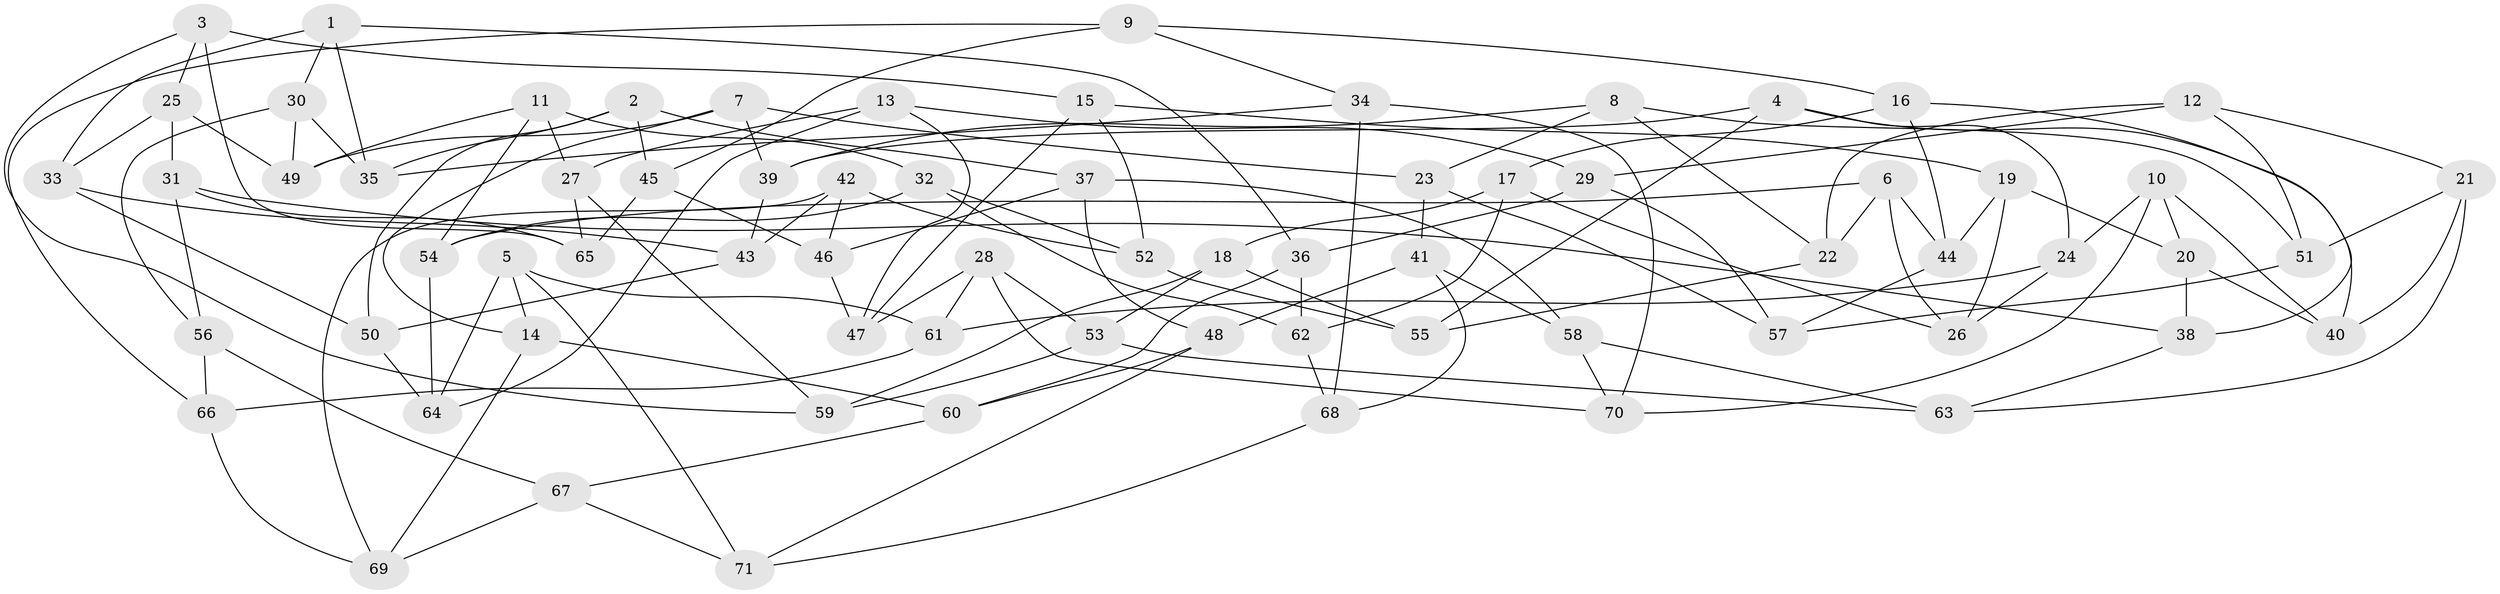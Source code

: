 // Generated by graph-tools (version 1.1) at 2025/50/03/09/25 03:50:45]
// undirected, 71 vertices, 142 edges
graph export_dot {
graph [start="1"]
  node [color=gray90,style=filled];
  1;
  2;
  3;
  4;
  5;
  6;
  7;
  8;
  9;
  10;
  11;
  12;
  13;
  14;
  15;
  16;
  17;
  18;
  19;
  20;
  21;
  22;
  23;
  24;
  25;
  26;
  27;
  28;
  29;
  30;
  31;
  32;
  33;
  34;
  35;
  36;
  37;
  38;
  39;
  40;
  41;
  42;
  43;
  44;
  45;
  46;
  47;
  48;
  49;
  50;
  51;
  52;
  53;
  54;
  55;
  56;
  57;
  58;
  59;
  60;
  61;
  62;
  63;
  64;
  65;
  66;
  67;
  68;
  69;
  70;
  71;
  1 -- 30;
  1 -- 35;
  1 -- 33;
  1 -- 36;
  2 -- 45;
  2 -- 37;
  2 -- 50;
  2 -- 35;
  3 -- 59;
  3 -- 15;
  3 -- 65;
  3 -- 25;
  4 -- 55;
  4 -- 24;
  4 -- 39;
  4 -- 40;
  5 -- 14;
  5 -- 64;
  5 -- 61;
  5 -- 71;
  6 -- 54;
  6 -- 22;
  6 -- 44;
  6 -- 26;
  7 -- 23;
  7 -- 39;
  7 -- 14;
  7 -- 49;
  8 -- 51;
  8 -- 22;
  8 -- 23;
  8 -- 39;
  9 -- 66;
  9 -- 45;
  9 -- 34;
  9 -- 16;
  10 -- 40;
  10 -- 24;
  10 -- 70;
  10 -- 20;
  11 -- 32;
  11 -- 54;
  11 -- 27;
  11 -- 49;
  12 -- 21;
  12 -- 51;
  12 -- 22;
  12 -- 29;
  13 -- 47;
  13 -- 27;
  13 -- 64;
  13 -- 29;
  14 -- 69;
  14 -- 60;
  15 -- 19;
  15 -- 47;
  15 -- 52;
  16 -- 38;
  16 -- 17;
  16 -- 44;
  17 -- 62;
  17 -- 26;
  17 -- 18;
  18 -- 55;
  18 -- 53;
  18 -- 59;
  19 -- 20;
  19 -- 26;
  19 -- 44;
  20 -- 38;
  20 -- 40;
  21 -- 51;
  21 -- 40;
  21 -- 63;
  22 -- 55;
  23 -- 41;
  23 -- 57;
  24 -- 61;
  24 -- 26;
  25 -- 31;
  25 -- 33;
  25 -- 49;
  27 -- 65;
  27 -- 59;
  28 -- 47;
  28 -- 53;
  28 -- 70;
  28 -- 61;
  29 -- 57;
  29 -- 36;
  30 -- 49;
  30 -- 56;
  30 -- 35;
  31 -- 56;
  31 -- 65;
  31 -- 38;
  32 -- 62;
  32 -- 54;
  32 -- 52;
  33 -- 43;
  33 -- 50;
  34 -- 70;
  34 -- 35;
  34 -- 68;
  36 -- 62;
  36 -- 60;
  37 -- 58;
  37 -- 46;
  37 -- 48;
  38 -- 63;
  39 -- 43;
  41 -- 58;
  41 -- 68;
  41 -- 48;
  42 -- 46;
  42 -- 69;
  42 -- 52;
  42 -- 43;
  43 -- 50;
  44 -- 57;
  45 -- 65;
  45 -- 46;
  46 -- 47;
  48 -- 71;
  48 -- 60;
  50 -- 64;
  51 -- 57;
  52 -- 55;
  53 -- 63;
  53 -- 59;
  54 -- 64;
  56 -- 66;
  56 -- 67;
  58 -- 70;
  58 -- 63;
  60 -- 67;
  61 -- 66;
  62 -- 68;
  66 -- 69;
  67 -- 71;
  67 -- 69;
  68 -- 71;
}

